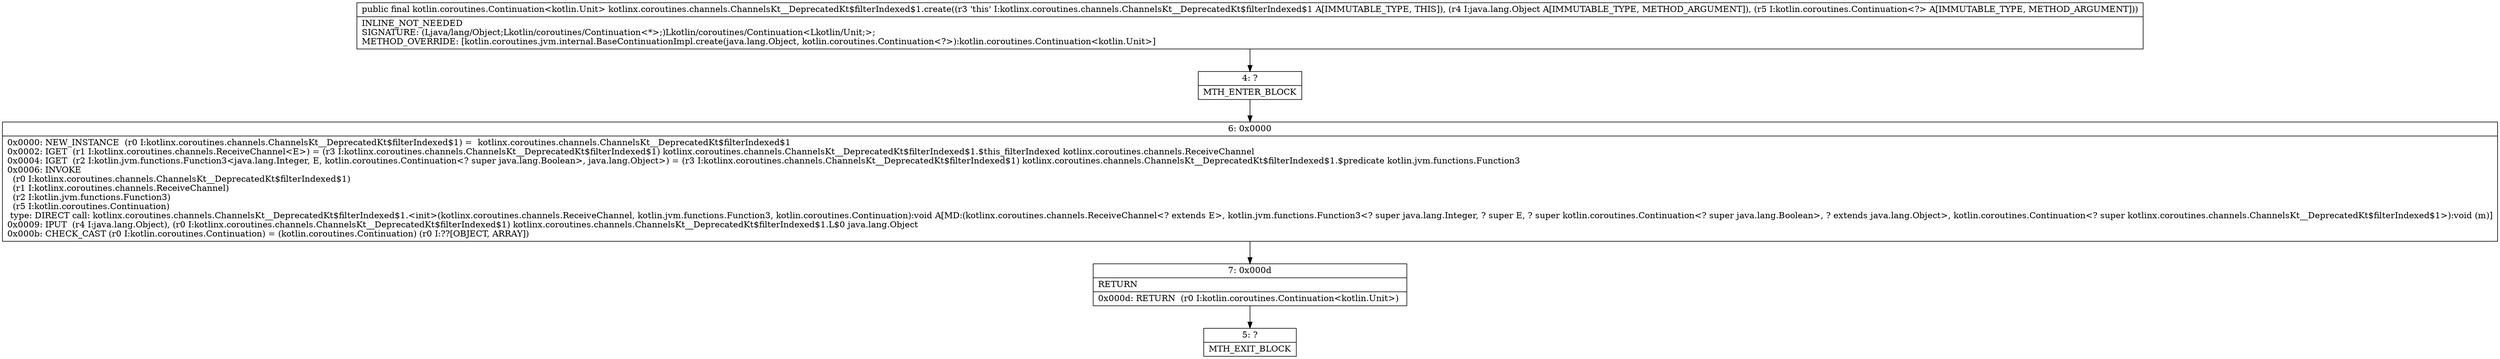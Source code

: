 digraph "CFG forkotlinx.coroutines.channels.ChannelsKt__DeprecatedKt$filterIndexed$1.create(Ljava\/lang\/Object;Lkotlin\/coroutines\/Continuation;)Lkotlin\/coroutines\/Continuation;" {
Node_4 [shape=record,label="{4\:\ ?|MTH_ENTER_BLOCK\l}"];
Node_6 [shape=record,label="{6\:\ 0x0000|0x0000: NEW_INSTANCE  (r0 I:kotlinx.coroutines.channels.ChannelsKt__DeprecatedKt$filterIndexed$1) =  kotlinx.coroutines.channels.ChannelsKt__DeprecatedKt$filterIndexed$1 \l0x0002: IGET  (r1 I:kotlinx.coroutines.channels.ReceiveChannel\<E\>) = (r3 I:kotlinx.coroutines.channels.ChannelsKt__DeprecatedKt$filterIndexed$1) kotlinx.coroutines.channels.ChannelsKt__DeprecatedKt$filterIndexed$1.$this_filterIndexed kotlinx.coroutines.channels.ReceiveChannel \l0x0004: IGET  (r2 I:kotlin.jvm.functions.Function3\<java.lang.Integer, E, kotlin.coroutines.Continuation\<? super java.lang.Boolean\>, java.lang.Object\>) = (r3 I:kotlinx.coroutines.channels.ChannelsKt__DeprecatedKt$filterIndexed$1) kotlinx.coroutines.channels.ChannelsKt__DeprecatedKt$filterIndexed$1.$predicate kotlin.jvm.functions.Function3 \l0x0006: INVOKE  \l  (r0 I:kotlinx.coroutines.channels.ChannelsKt__DeprecatedKt$filterIndexed$1)\l  (r1 I:kotlinx.coroutines.channels.ReceiveChannel)\l  (r2 I:kotlin.jvm.functions.Function3)\l  (r5 I:kotlin.coroutines.Continuation)\l type: DIRECT call: kotlinx.coroutines.channels.ChannelsKt__DeprecatedKt$filterIndexed$1.\<init\>(kotlinx.coroutines.channels.ReceiveChannel, kotlin.jvm.functions.Function3, kotlin.coroutines.Continuation):void A[MD:(kotlinx.coroutines.channels.ReceiveChannel\<? extends E\>, kotlin.jvm.functions.Function3\<? super java.lang.Integer, ? super E, ? super kotlin.coroutines.Continuation\<? super java.lang.Boolean\>, ? extends java.lang.Object\>, kotlin.coroutines.Continuation\<? super kotlinx.coroutines.channels.ChannelsKt__DeprecatedKt$filterIndexed$1\>):void (m)]\l0x0009: IPUT  (r4 I:java.lang.Object), (r0 I:kotlinx.coroutines.channels.ChannelsKt__DeprecatedKt$filterIndexed$1) kotlinx.coroutines.channels.ChannelsKt__DeprecatedKt$filterIndexed$1.L$0 java.lang.Object \l0x000b: CHECK_CAST (r0 I:kotlin.coroutines.Continuation) = (kotlin.coroutines.Continuation) (r0 I:??[OBJECT, ARRAY]) \l}"];
Node_7 [shape=record,label="{7\:\ 0x000d|RETURN\l|0x000d: RETURN  (r0 I:kotlin.coroutines.Continuation\<kotlin.Unit\>) \l}"];
Node_5 [shape=record,label="{5\:\ ?|MTH_EXIT_BLOCK\l}"];
MethodNode[shape=record,label="{public final kotlin.coroutines.Continuation\<kotlin.Unit\> kotlinx.coroutines.channels.ChannelsKt__DeprecatedKt$filterIndexed$1.create((r3 'this' I:kotlinx.coroutines.channels.ChannelsKt__DeprecatedKt$filterIndexed$1 A[IMMUTABLE_TYPE, THIS]), (r4 I:java.lang.Object A[IMMUTABLE_TYPE, METHOD_ARGUMENT]), (r5 I:kotlin.coroutines.Continuation\<?\> A[IMMUTABLE_TYPE, METHOD_ARGUMENT]))  | INLINE_NOT_NEEDED\lSIGNATURE: (Ljava\/lang\/Object;Lkotlin\/coroutines\/Continuation\<*\>;)Lkotlin\/coroutines\/Continuation\<Lkotlin\/Unit;\>;\lMETHOD_OVERRIDE: [kotlin.coroutines.jvm.internal.BaseContinuationImpl.create(java.lang.Object, kotlin.coroutines.Continuation\<?\>):kotlin.coroutines.Continuation\<kotlin.Unit\>]\l}"];
MethodNode -> Node_4;Node_4 -> Node_6;
Node_6 -> Node_7;
Node_7 -> Node_5;
}

